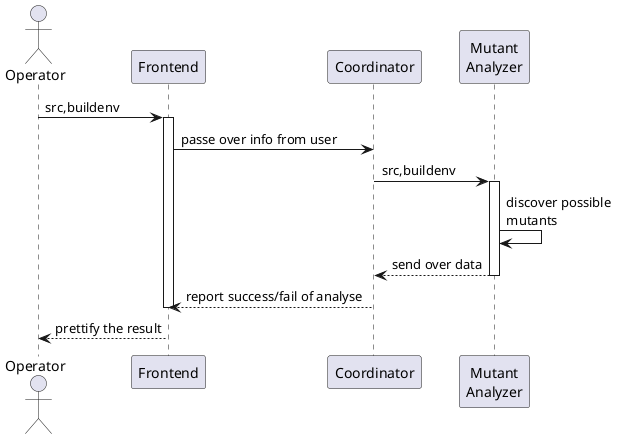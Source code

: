 @startuml
actor Operator
participant Frontend
participant Coordinator
participant "Mutant\nAnalyzer" as mutana

Operator -> Frontend : src,buildenv
activate Frontend
Frontend -> Coordinator : passe over info from user

Coordinator -> mutana : src,buildenv
activate mutana
mutana -> mutana : discover possible\nmutants
Coordinator <-- mutana : send over data
deactivate mutana

Frontend <-- Coordinator : report success/fail of analyse
deactivate Frontend

Operator <-- Frontend : prettify the result
@enduml
